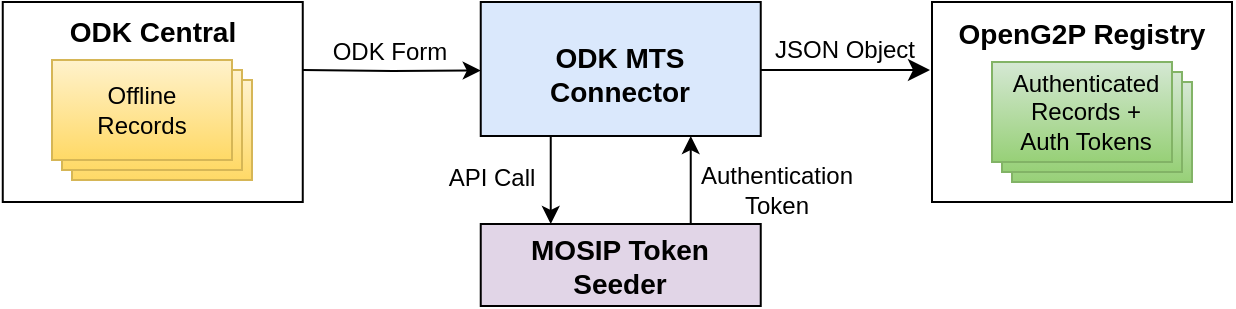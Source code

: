 <mxfile version="21.6.5" type="github">
  <diagram name="Page-1" id="Q3S8qEkMGTNUwsjY90w3">
    <mxGraphModel dx="880" dy="452" grid="1" gridSize="10" guides="1" tooltips="1" connect="1" arrows="1" fold="1" page="1" pageScale="1" pageWidth="850" pageHeight="1100" math="0" shadow="0">
      <root>
        <mxCell id="0" />
        <mxCell id="1" parent="0" />
        <mxCell id="43HkbdOx59kkVguI6PFV-15" style="edgeStyle=orthogonalEdgeStyle;rounded=0;orthogonalLoop=1;jettySize=auto;html=1;exitX=0.25;exitY=1;exitDx=0;exitDy=0;entryX=0.25;entryY=0;entryDx=0;entryDy=0;" edge="1" parent="1" source="43HkbdOx59kkVguI6PFV-14" target="AKcUftun1-LZaaW81JXQ-19">
          <mxGeometry relative="1" as="geometry" />
        </mxCell>
        <mxCell id="43HkbdOx59kkVguI6PFV-14" value="" style="rounded=0;whiteSpace=wrap;html=1;fillColor=#dae8fc;strokeColor=#000000;" vertex="1" parent="1">
          <mxGeometry x="395.37" y="339" width="140" height="67" as="geometry" />
        </mxCell>
        <mxCell id="AKcUftun1-LZaaW81JXQ-3" value="" style="rounded=0;whiteSpace=wrap;html=1;fontSize=16;" parent="1" vertex="1">
          <mxGeometry x="621" y="339" width="150" height="100" as="geometry" />
        </mxCell>
        <mxCell id="43HkbdOx59kkVguI6PFV-20" style="edgeStyle=orthogonalEdgeStyle;rounded=0;orthogonalLoop=1;jettySize=auto;html=1;exitX=1;exitY=0.5;exitDx=0;exitDy=0;entryX=0;entryY=0.75;entryDx=0;entryDy=0;" edge="1" parent="1">
          <mxGeometry relative="1" as="geometry">
            <mxPoint x="306.38" y="373" as="sourcePoint" />
            <mxPoint x="395.37" y="373.25" as="targetPoint" />
          </mxGeometry>
        </mxCell>
        <mxCell id="AKcUftun1-LZaaW81JXQ-4" value="" style="rounded=0;whiteSpace=wrap;html=1;fontSize=16;" parent="1" vertex="1">
          <mxGeometry x="156.38" y="339" width="150" height="100" as="geometry" />
        </mxCell>
        <mxCell id="AKcUftun1-LZaaW81JXQ-5" value="" style="verticalLabelPosition=bottom;verticalAlign=top;html=1;shape=mxgraph.basic.layered_rect;dx=10;outlineConnect=0;whiteSpace=wrap;fontSize=16;fillColor=#fff2cc;strokeColor=#d6b656;gradientColor=#ffd966;" parent="1" vertex="1">
          <mxGeometry x="181" y="368" width="100" height="60" as="geometry" />
        </mxCell>
        <mxCell id="AKcUftun1-LZaaW81JXQ-6" value="Offline Records" style="text;html=1;strokeColor=none;fillColor=none;align=center;verticalAlign=middle;whiteSpace=wrap;rounded=0;fontSize=12;" parent="1" vertex="1">
          <mxGeometry x="196" y="378" width="60" height="30" as="geometry" />
        </mxCell>
        <mxCell id="AKcUftun1-LZaaW81JXQ-7" value="&lt;b style=&quot;font-size: 14px;&quot;&gt;ODK Central&lt;/b&gt;" style="text;html=1;strokeColor=none;fillColor=none;align=center;verticalAlign=middle;whiteSpace=wrap;rounded=0;fontSize=14;" parent="1" vertex="1">
          <mxGeometry x="187.88" y="339" width="87" height="30" as="geometry" />
        </mxCell>
        <mxCell id="AKcUftun1-LZaaW81JXQ-9" value="&lt;b style=&quot;font-size: 14px;&quot;&gt;ODK MTS &lt;br&gt;Connector&lt;/b&gt;" style="text;html=1;strokeColor=none;fillColor=none;align=center;verticalAlign=middle;whiteSpace=wrap;rounded=0;fontSize=14;" parent="1" vertex="1">
          <mxGeometry x="420" y="360" width="90" height="30" as="geometry" />
        </mxCell>
        <mxCell id="AKcUftun1-LZaaW81JXQ-10" value="&lt;b style=&quot;font-size: 14px;&quot;&gt;OpenG2P Registry&lt;/b&gt;" style="text;html=1;strokeColor=none;fillColor=none;align=center;verticalAlign=middle;whiteSpace=wrap;rounded=0;fontSize=14;" parent="1" vertex="1">
          <mxGeometry x="631" y="340" width="130" height="30" as="geometry" />
        </mxCell>
        <mxCell id="AKcUftun1-LZaaW81JXQ-12" style="edgeStyle=none;curved=1;rounded=0;orthogonalLoop=1;jettySize=auto;html=1;exitX=1;exitY=0.5;exitDx=0;exitDy=0;fontSize=12;startSize=8;endSize=8;" parent="1" edge="1">
          <mxGeometry relative="1" as="geometry">
            <mxPoint x="535.37" y="373" as="sourcePoint" />
            <mxPoint x="620" y="373" as="targetPoint" />
          </mxGeometry>
        </mxCell>
        <mxCell id="43HkbdOx59kkVguI6PFV-16" style="edgeStyle=orthogonalEdgeStyle;rounded=0;orthogonalLoop=1;jettySize=auto;html=1;exitX=0.75;exitY=0;exitDx=0;exitDy=0;entryX=0.75;entryY=1;entryDx=0;entryDy=0;" edge="1" parent="1" source="AKcUftun1-LZaaW81JXQ-19" target="43HkbdOx59kkVguI6PFV-14">
          <mxGeometry relative="1" as="geometry" />
        </mxCell>
        <mxCell id="AKcUftun1-LZaaW81JXQ-19" value="MOSIP Token Seeder" style="rounded=0;whiteSpace=wrap;html=1;fontSize=14;fillColor=#e1d5e7;fontStyle=1;strokeColor=#000000;" parent="1" vertex="1">
          <mxGeometry x="395.37" y="450" width="140" height="41" as="geometry" />
        </mxCell>
        <mxCell id="AKcUftun1-LZaaW81JXQ-25" value="" style="verticalLabelPosition=bottom;verticalAlign=top;html=1;shape=mxgraph.basic.layered_rect;dx=10;outlineConnect=0;whiteSpace=wrap;fontSize=16;fillColor=#d5e8d4;gradientColor=#97d077;strokeColor=#82b366;" parent="1" vertex="1">
          <mxGeometry x="651" y="369" width="100" height="60" as="geometry" />
        </mxCell>
        <mxCell id="AKcUftun1-LZaaW81JXQ-26" value="Authenticated Records + Auth Tokens" style="text;html=1;strokeColor=none;fillColor=none;align=center;verticalAlign=middle;whiteSpace=wrap;rounded=0;fontSize=12;" parent="1" vertex="1">
          <mxGeometry x="673" y="376.5" width="50" height="35" as="geometry" />
        </mxCell>
        <mxCell id="43HkbdOx59kkVguI6PFV-17" value="ODK Form" style="text;html=1;strokeColor=none;fillColor=none;align=center;verticalAlign=middle;whiteSpace=wrap;rounded=0;" vertex="1" parent="1">
          <mxGeometry x="320" y="349" width="60" height="30" as="geometry" />
        </mxCell>
        <mxCell id="43HkbdOx59kkVguI6PFV-18" value="JSON Object" style="text;html=1;strokeColor=none;fillColor=none;align=center;verticalAlign=middle;whiteSpace=wrap;rounded=0;" vertex="1" parent="1">
          <mxGeometry x="541.05" y="348" width="72.63" height="30" as="geometry" />
        </mxCell>
        <mxCell id="43HkbdOx59kkVguI6PFV-23" value="API Call" style="text;html=1;strokeColor=none;fillColor=none;align=center;verticalAlign=middle;whiteSpace=wrap;rounded=0;" vertex="1" parent="1">
          <mxGeometry x="371" y="411.5" width="60" height="30" as="geometry" />
        </mxCell>
        <mxCell id="43HkbdOx59kkVguI6PFV-24" value="Authentication Token" style="text;html=1;strokeColor=none;fillColor=none;align=center;verticalAlign=middle;whiteSpace=wrap;rounded=0;" vertex="1" parent="1">
          <mxGeometry x="501" y="418" width="85" height="30" as="geometry" />
        </mxCell>
      </root>
    </mxGraphModel>
  </diagram>
</mxfile>
